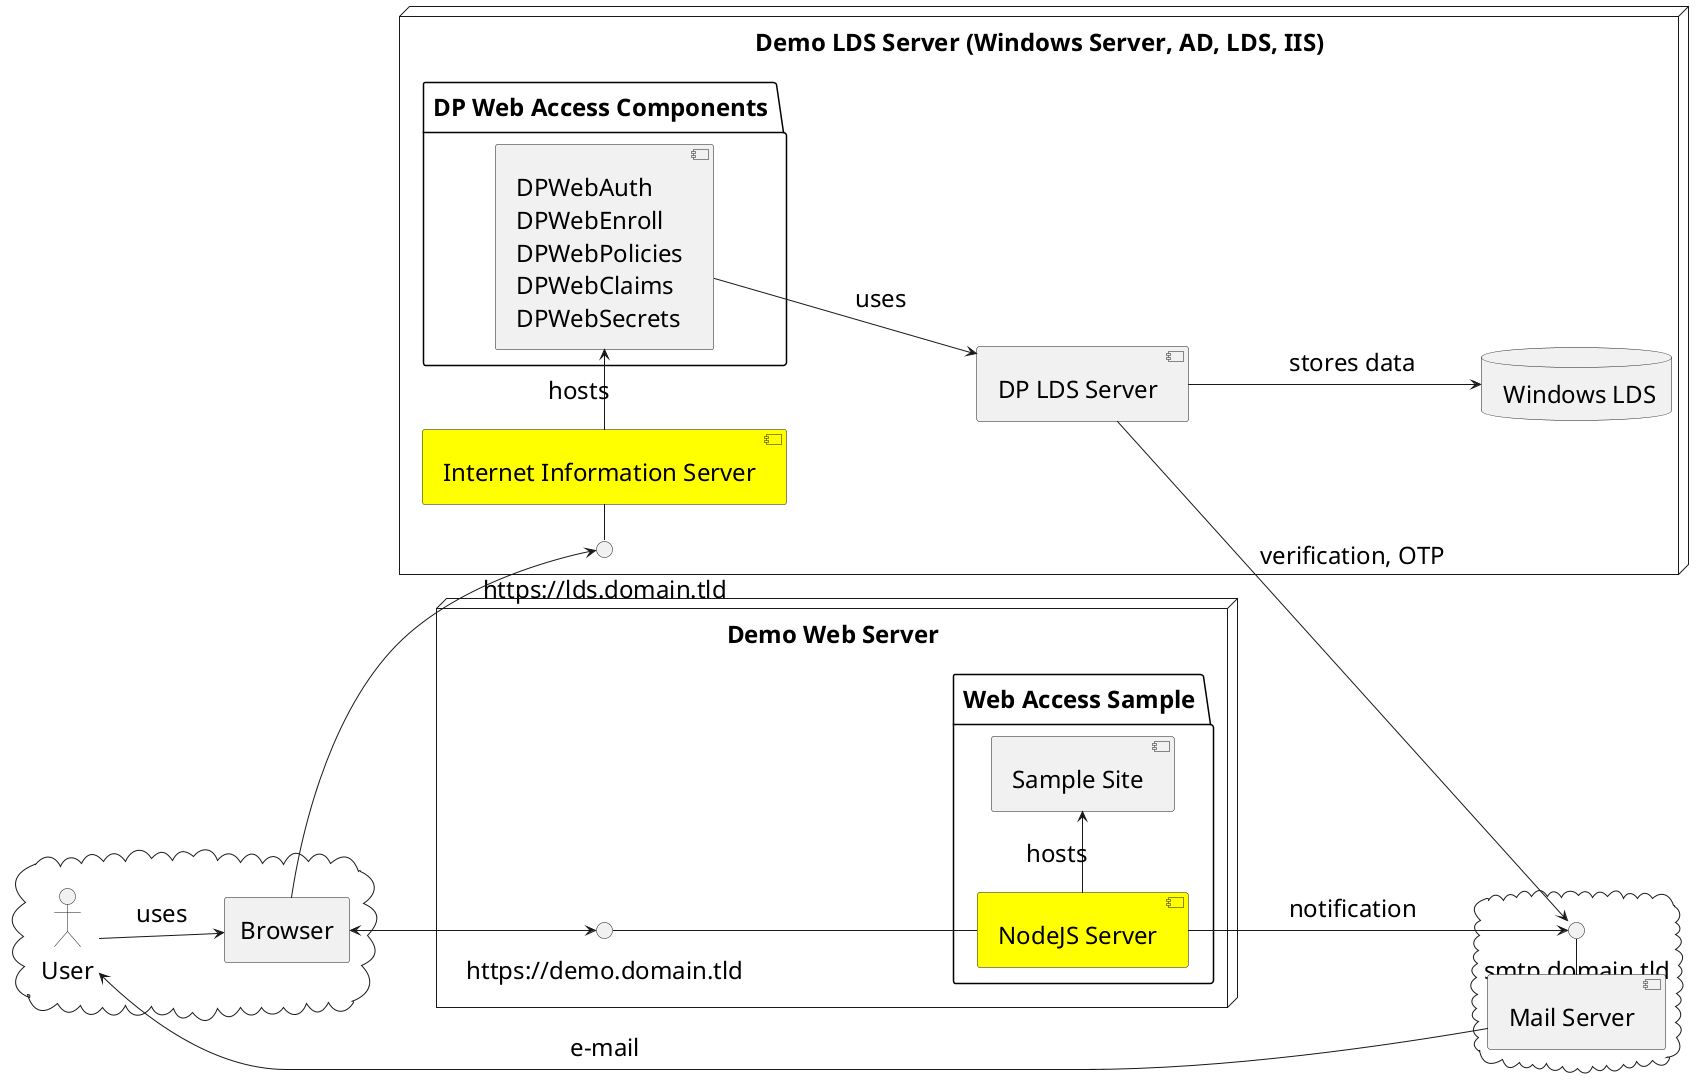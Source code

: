 @startuml

skinparam ComponentStyle uml2
skinparam defaultFontSize 24
skinparam padding 6


left to right direction

cloud {
    actor User
    agent Browser
}

User --> Browser : uses

node "Demo LDS Server (Windows Server, AD, LDS, IIS)" {
    interface "https://lds.domain.tld" as lds
    package "DP Web Access Components" {
        component "DPWebAuth\nDPWebEnroll\nDPWebPolicies\nDPWebClaims\nDPWebSecrets" as WAC
    }
    component "Internet Information Server" as IIS #yellow
    component "DP LDS Server" as DPHost
    database " Windows LDS" as LDS
    lds - IIS
    IIS -> WAC : hosts
    WAC --> DPHost : uses
    DPHost --> LDS : stores data
    [Browser] --> lds
}

node "Demo Web Server" {
    interface "https://demo.domain.tld" as demo
    package "Web Access Sample" {
        component "Sample Site" as Sample
        component "NodeJS Server" as DemoServer #Yellow
    }
    demo -- DemoServer
    DemoServer -> Sample : hosts
    Browser <--> demo
}

cloud {
    interface "smtp.domain.tld" as smtp
    smtp - [Mail Server]
    DPHost --> smtp : verification, OTP
    DemoServer --> smtp : notification
}

[Mail Server] --> User : e-mail

@enduml
